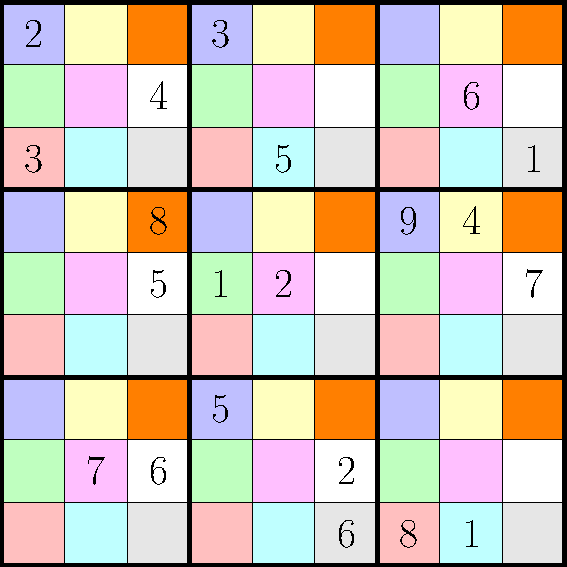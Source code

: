 size(10cm);
int n = 3;

int N = n*n;
int[] f={0,0,0,0,0,0,3,0,2,0,7,0,0,0,0,0,0,0,0,6,0,0,5,8,0,4,0,0,0,5,0,1,0,0,0,3,0,0,0,0,2,0,5,0,0,6,2,0,0,0,0,0,0,0,8,0,0,0,0,9,0,0,0,1,0,0,0,0,4,0,6,0,0,0,0,0,7,0,1,0,0};

path cell = box((0,0),(1,1));
path supercell = box((0,0),(n,n));
int k=0;
int p=3;
int c;
pen[] P={palered,palegreen,paleblue,palecyan,pink,paleyellow,lightgrey,white,orange};
for (int i = 0; i < N; ++i) {
	for (int j = 0; j < N; ++j) {
		c=3*(i%3)+j%3;
		
		fill(shift(i, j)*cell, P[c]);
		draw(shift(i, j)*cell, black+linewidth(0.5pt));
		if (f[k]>0)
			label(string(f[k]),p = fontsize(20pt), (i+0.5,j+0.5));
		k=k+1;
	}
}
for (int i = 0; i < n; ++i) {
	for (int j = 0; j < n; ++j) {
		draw(shift(n*i, n*j)*supercell, black+linewidth(2pt));
	}
}


